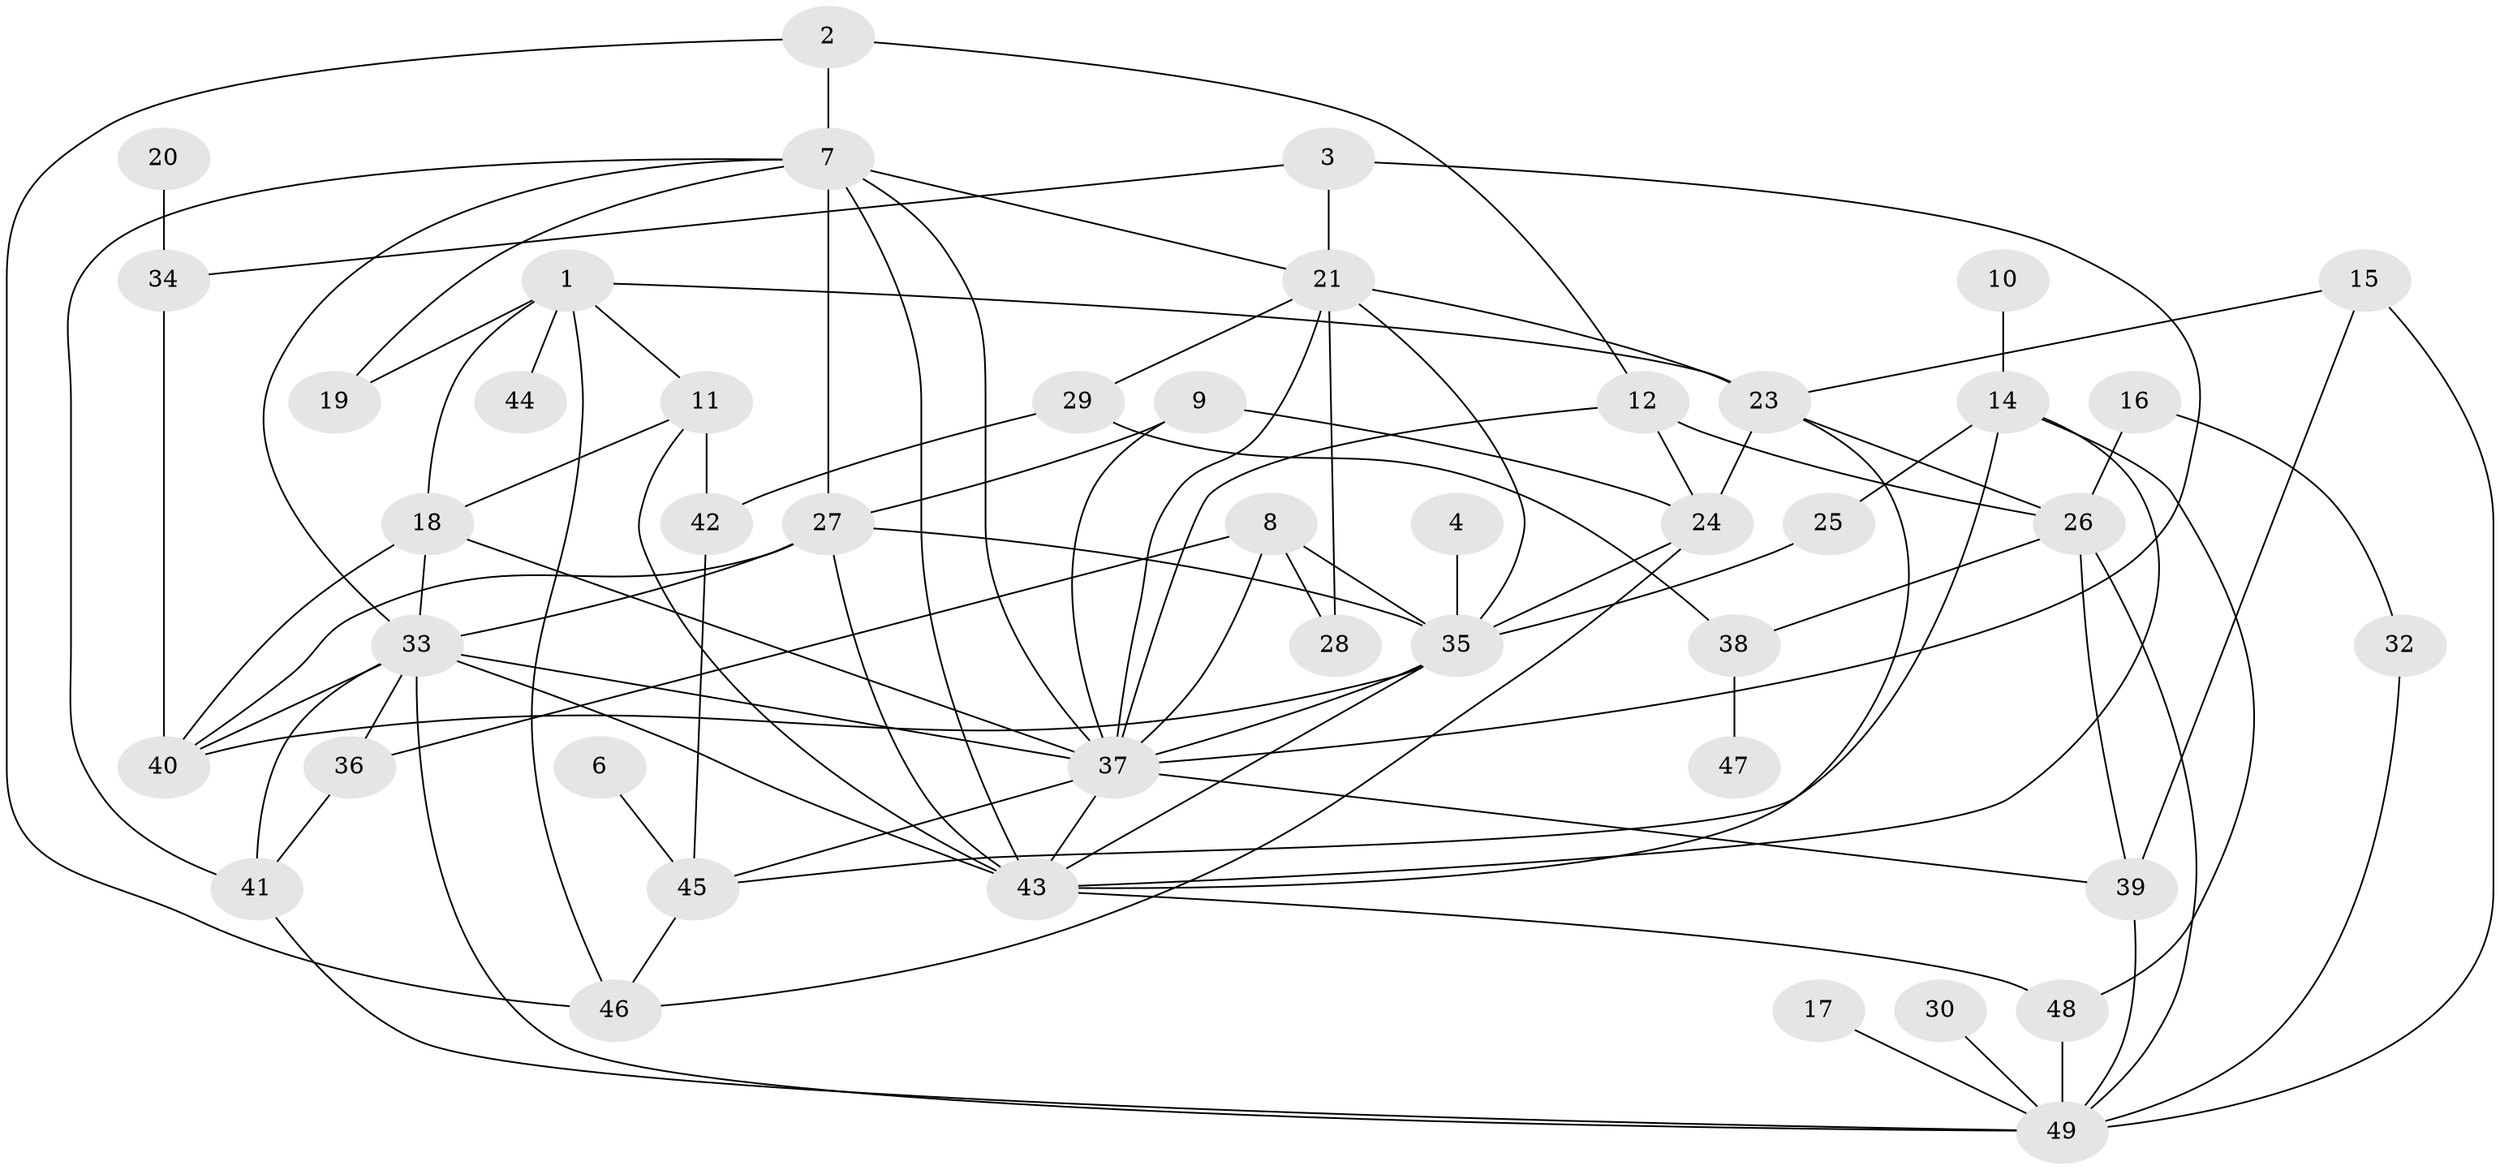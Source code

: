 // original degree distribution, {5: 0.09278350515463918, 4: 0.17525773195876287, 3: 0.26804123711340205, 2: 0.21649484536082475, 1: 0.14432989690721648, 0: 0.030927835051546393, 6: 0.041237113402061855, 7: 0.020618556701030927, 9: 0.010309278350515464}
// Generated by graph-tools (version 1.1) at 2025/49/03/09/25 03:49:05]
// undirected, 45 vertices, 92 edges
graph export_dot {
graph [start="1"]
  node [color=gray90,style=filled];
  1;
  2;
  3;
  4;
  6;
  7;
  8;
  9;
  10;
  11;
  12;
  14;
  15;
  16;
  17;
  18;
  19;
  20;
  21;
  23;
  24;
  25;
  26;
  27;
  28;
  29;
  30;
  32;
  33;
  34;
  35;
  36;
  37;
  38;
  39;
  40;
  41;
  42;
  43;
  44;
  45;
  46;
  47;
  48;
  49;
  1 -- 11 [weight=1.0];
  1 -- 18 [weight=1.0];
  1 -- 19 [weight=1.0];
  1 -- 23 [weight=1.0];
  1 -- 44 [weight=1.0];
  1 -- 46 [weight=1.0];
  2 -- 7 [weight=1.0];
  2 -- 12 [weight=1.0];
  2 -- 46 [weight=1.0];
  3 -- 21 [weight=1.0];
  3 -- 34 [weight=1.0];
  3 -- 37 [weight=1.0];
  4 -- 35 [weight=1.0];
  6 -- 45 [weight=1.0];
  7 -- 19 [weight=1.0];
  7 -- 21 [weight=1.0];
  7 -- 27 [weight=1.0];
  7 -- 33 [weight=1.0];
  7 -- 37 [weight=1.0];
  7 -- 41 [weight=1.0];
  7 -- 43 [weight=1.0];
  8 -- 28 [weight=1.0];
  8 -- 35 [weight=1.0];
  8 -- 36 [weight=1.0];
  8 -- 37 [weight=1.0];
  9 -- 24 [weight=1.0];
  9 -- 27 [weight=1.0];
  9 -- 37 [weight=1.0];
  10 -- 14 [weight=1.0];
  11 -- 18 [weight=1.0];
  11 -- 42 [weight=1.0];
  11 -- 43 [weight=2.0];
  12 -- 24 [weight=1.0];
  12 -- 26 [weight=1.0];
  12 -- 37 [weight=1.0];
  14 -- 25 [weight=1.0];
  14 -- 43 [weight=1.0];
  14 -- 45 [weight=1.0];
  14 -- 48 [weight=1.0];
  15 -- 23 [weight=1.0];
  15 -- 39 [weight=1.0];
  15 -- 49 [weight=1.0];
  16 -- 26 [weight=1.0];
  16 -- 32 [weight=1.0];
  17 -- 49 [weight=1.0];
  18 -- 33 [weight=1.0];
  18 -- 37 [weight=1.0];
  18 -- 40 [weight=1.0];
  20 -- 34 [weight=1.0];
  21 -- 23 [weight=1.0];
  21 -- 28 [weight=1.0];
  21 -- 29 [weight=1.0];
  21 -- 35 [weight=1.0];
  21 -- 37 [weight=1.0];
  23 -- 24 [weight=2.0];
  23 -- 26 [weight=1.0];
  23 -- 43 [weight=1.0];
  24 -- 35 [weight=1.0];
  24 -- 46 [weight=1.0];
  25 -- 35 [weight=1.0];
  26 -- 38 [weight=1.0];
  26 -- 39 [weight=1.0];
  26 -- 49 [weight=1.0];
  27 -- 33 [weight=1.0];
  27 -- 35 [weight=1.0];
  27 -- 40 [weight=1.0];
  27 -- 43 [weight=1.0];
  29 -- 38 [weight=1.0];
  29 -- 42 [weight=1.0];
  30 -- 49 [weight=1.0];
  32 -- 49 [weight=1.0];
  33 -- 36 [weight=1.0];
  33 -- 37 [weight=1.0];
  33 -- 40 [weight=1.0];
  33 -- 41 [weight=2.0];
  33 -- 43 [weight=1.0];
  33 -- 49 [weight=1.0];
  34 -- 40 [weight=1.0];
  35 -- 37 [weight=2.0];
  35 -- 40 [weight=1.0];
  35 -- 43 [weight=1.0];
  36 -- 41 [weight=1.0];
  37 -- 39 [weight=1.0];
  37 -- 43 [weight=1.0];
  37 -- 45 [weight=1.0];
  38 -- 47 [weight=1.0];
  39 -- 49 [weight=1.0];
  41 -- 49 [weight=1.0];
  42 -- 45 [weight=1.0];
  43 -- 48 [weight=1.0];
  45 -- 46 [weight=1.0];
  48 -- 49 [weight=1.0];
}
